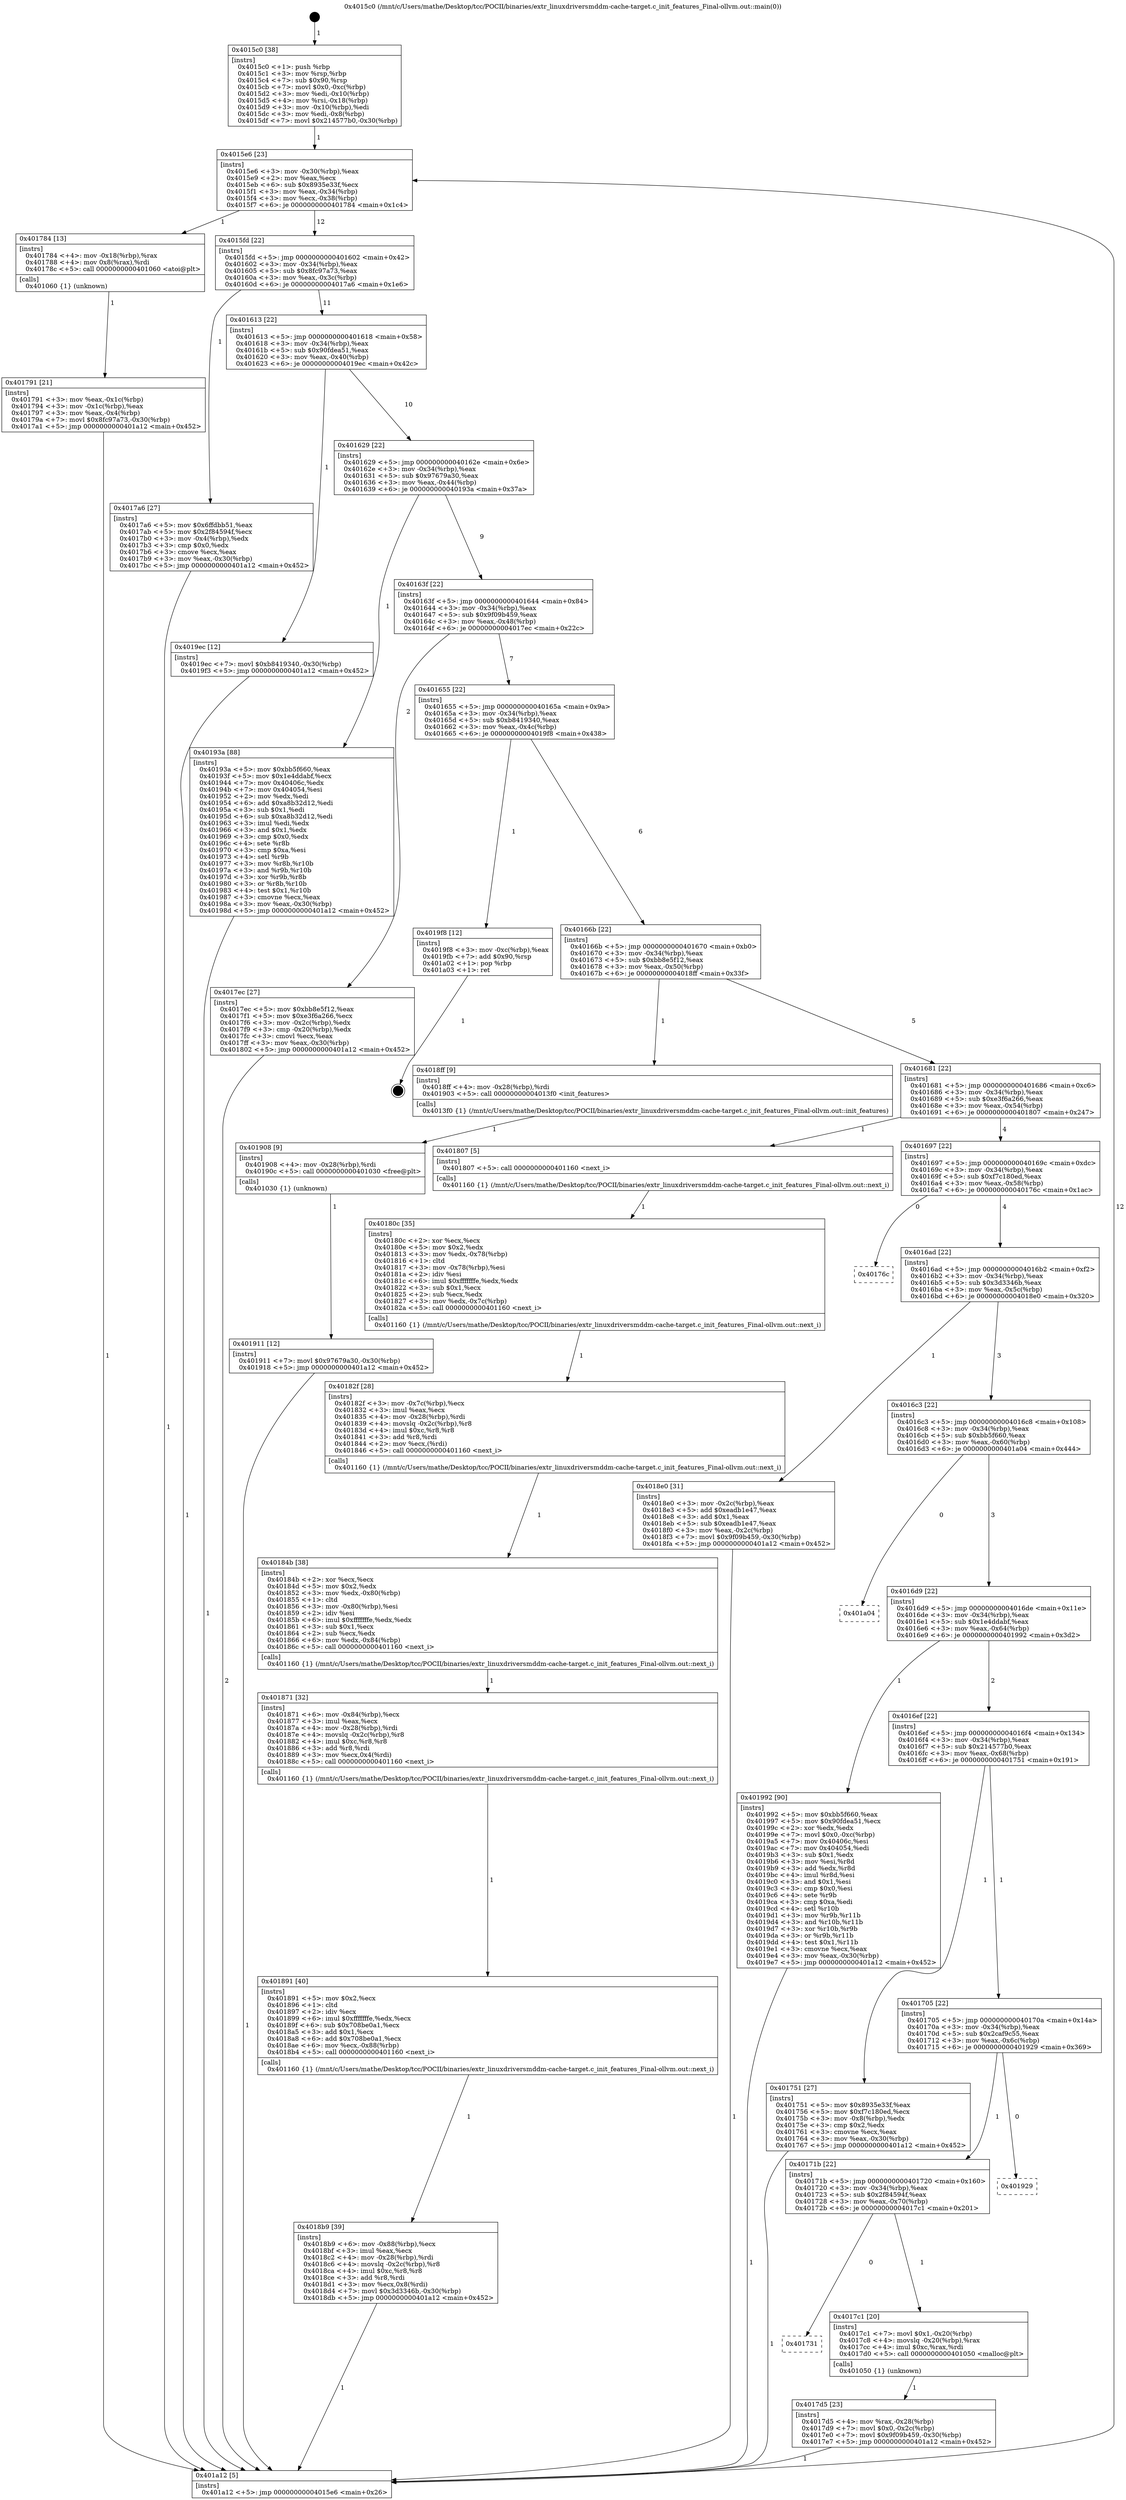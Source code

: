 digraph "0x4015c0" {
  label = "0x4015c0 (/mnt/c/Users/mathe/Desktop/tcc/POCII/binaries/extr_linuxdriversmddm-cache-target.c_init_features_Final-ollvm.out::main(0))"
  labelloc = "t"
  node[shape=record]

  Entry [label="",width=0.3,height=0.3,shape=circle,fillcolor=black,style=filled]
  "0x4015e6" [label="{
     0x4015e6 [23]\l
     | [instrs]\l
     &nbsp;&nbsp;0x4015e6 \<+3\>: mov -0x30(%rbp),%eax\l
     &nbsp;&nbsp;0x4015e9 \<+2\>: mov %eax,%ecx\l
     &nbsp;&nbsp;0x4015eb \<+6\>: sub $0x8935e33f,%ecx\l
     &nbsp;&nbsp;0x4015f1 \<+3\>: mov %eax,-0x34(%rbp)\l
     &nbsp;&nbsp;0x4015f4 \<+3\>: mov %ecx,-0x38(%rbp)\l
     &nbsp;&nbsp;0x4015f7 \<+6\>: je 0000000000401784 \<main+0x1c4\>\l
  }"]
  "0x401784" [label="{
     0x401784 [13]\l
     | [instrs]\l
     &nbsp;&nbsp;0x401784 \<+4\>: mov -0x18(%rbp),%rax\l
     &nbsp;&nbsp;0x401788 \<+4\>: mov 0x8(%rax),%rdi\l
     &nbsp;&nbsp;0x40178c \<+5\>: call 0000000000401060 \<atoi@plt\>\l
     | [calls]\l
     &nbsp;&nbsp;0x401060 \{1\} (unknown)\l
  }"]
  "0x4015fd" [label="{
     0x4015fd [22]\l
     | [instrs]\l
     &nbsp;&nbsp;0x4015fd \<+5\>: jmp 0000000000401602 \<main+0x42\>\l
     &nbsp;&nbsp;0x401602 \<+3\>: mov -0x34(%rbp),%eax\l
     &nbsp;&nbsp;0x401605 \<+5\>: sub $0x8fc97a73,%eax\l
     &nbsp;&nbsp;0x40160a \<+3\>: mov %eax,-0x3c(%rbp)\l
     &nbsp;&nbsp;0x40160d \<+6\>: je 00000000004017a6 \<main+0x1e6\>\l
  }"]
  Exit [label="",width=0.3,height=0.3,shape=circle,fillcolor=black,style=filled,peripheries=2]
  "0x4017a6" [label="{
     0x4017a6 [27]\l
     | [instrs]\l
     &nbsp;&nbsp;0x4017a6 \<+5\>: mov $0x6ffdbb51,%eax\l
     &nbsp;&nbsp;0x4017ab \<+5\>: mov $0x2f84594f,%ecx\l
     &nbsp;&nbsp;0x4017b0 \<+3\>: mov -0x4(%rbp),%edx\l
     &nbsp;&nbsp;0x4017b3 \<+3\>: cmp $0x0,%edx\l
     &nbsp;&nbsp;0x4017b6 \<+3\>: cmove %ecx,%eax\l
     &nbsp;&nbsp;0x4017b9 \<+3\>: mov %eax,-0x30(%rbp)\l
     &nbsp;&nbsp;0x4017bc \<+5\>: jmp 0000000000401a12 \<main+0x452\>\l
  }"]
  "0x401613" [label="{
     0x401613 [22]\l
     | [instrs]\l
     &nbsp;&nbsp;0x401613 \<+5\>: jmp 0000000000401618 \<main+0x58\>\l
     &nbsp;&nbsp;0x401618 \<+3\>: mov -0x34(%rbp),%eax\l
     &nbsp;&nbsp;0x40161b \<+5\>: sub $0x90fdea51,%eax\l
     &nbsp;&nbsp;0x401620 \<+3\>: mov %eax,-0x40(%rbp)\l
     &nbsp;&nbsp;0x401623 \<+6\>: je 00000000004019ec \<main+0x42c\>\l
  }"]
  "0x401911" [label="{
     0x401911 [12]\l
     | [instrs]\l
     &nbsp;&nbsp;0x401911 \<+7\>: movl $0x97679a30,-0x30(%rbp)\l
     &nbsp;&nbsp;0x401918 \<+5\>: jmp 0000000000401a12 \<main+0x452\>\l
  }"]
  "0x4019ec" [label="{
     0x4019ec [12]\l
     | [instrs]\l
     &nbsp;&nbsp;0x4019ec \<+7\>: movl $0xb8419340,-0x30(%rbp)\l
     &nbsp;&nbsp;0x4019f3 \<+5\>: jmp 0000000000401a12 \<main+0x452\>\l
  }"]
  "0x401629" [label="{
     0x401629 [22]\l
     | [instrs]\l
     &nbsp;&nbsp;0x401629 \<+5\>: jmp 000000000040162e \<main+0x6e\>\l
     &nbsp;&nbsp;0x40162e \<+3\>: mov -0x34(%rbp),%eax\l
     &nbsp;&nbsp;0x401631 \<+5\>: sub $0x97679a30,%eax\l
     &nbsp;&nbsp;0x401636 \<+3\>: mov %eax,-0x44(%rbp)\l
     &nbsp;&nbsp;0x401639 \<+6\>: je 000000000040193a \<main+0x37a\>\l
  }"]
  "0x401908" [label="{
     0x401908 [9]\l
     | [instrs]\l
     &nbsp;&nbsp;0x401908 \<+4\>: mov -0x28(%rbp),%rdi\l
     &nbsp;&nbsp;0x40190c \<+5\>: call 0000000000401030 \<free@plt\>\l
     | [calls]\l
     &nbsp;&nbsp;0x401030 \{1\} (unknown)\l
  }"]
  "0x40193a" [label="{
     0x40193a [88]\l
     | [instrs]\l
     &nbsp;&nbsp;0x40193a \<+5\>: mov $0xbb5f660,%eax\l
     &nbsp;&nbsp;0x40193f \<+5\>: mov $0x1e4ddabf,%ecx\l
     &nbsp;&nbsp;0x401944 \<+7\>: mov 0x40406c,%edx\l
     &nbsp;&nbsp;0x40194b \<+7\>: mov 0x404054,%esi\l
     &nbsp;&nbsp;0x401952 \<+2\>: mov %edx,%edi\l
     &nbsp;&nbsp;0x401954 \<+6\>: add $0xa8b32d12,%edi\l
     &nbsp;&nbsp;0x40195a \<+3\>: sub $0x1,%edi\l
     &nbsp;&nbsp;0x40195d \<+6\>: sub $0xa8b32d12,%edi\l
     &nbsp;&nbsp;0x401963 \<+3\>: imul %edi,%edx\l
     &nbsp;&nbsp;0x401966 \<+3\>: and $0x1,%edx\l
     &nbsp;&nbsp;0x401969 \<+3\>: cmp $0x0,%edx\l
     &nbsp;&nbsp;0x40196c \<+4\>: sete %r8b\l
     &nbsp;&nbsp;0x401970 \<+3\>: cmp $0xa,%esi\l
     &nbsp;&nbsp;0x401973 \<+4\>: setl %r9b\l
     &nbsp;&nbsp;0x401977 \<+3\>: mov %r8b,%r10b\l
     &nbsp;&nbsp;0x40197a \<+3\>: and %r9b,%r10b\l
     &nbsp;&nbsp;0x40197d \<+3\>: xor %r9b,%r8b\l
     &nbsp;&nbsp;0x401980 \<+3\>: or %r8b,%r10b\l
     &nbsp;&nbsp;0x401983 \<+4\>: test $0x1,%r10b\l
     &nbsp;&nbsp;0x401987 \<+3\>: cmovne %ecx,%eax\l
     &nbsp;&nbsp;0x40198a \<+3\>: mov %eax,-0x30(%rbp)\l
     &nbsp;&nbsp;0x40198d \<+5\>: jmp 0000000000401a12 \<main+0x452\>\l
  }"]
  "0x40163f" [label="{
     0x40163f [22]\l
     | [instrs]\l
     &nbsp;&nbsp;0x40163f \<+5\>: jmp 0000000000401644 \<main+0x84\>\l
     &nbsp;&nbsp;0x401644 \<+3\>: mov -0x34(%rbp),%eax\l
     &nbsp;&nbsp;0x401647 \<+5\>: sub $0x9f09b459,%eax\l
     &nbsp;&nbsp;0x40164c \<+3\>: mov %eax,-0x48(%rbp)\l
     &nbsp;&nbsp;0x40164f \<+6\>: je 00000000004017ec \<main+0x22c\>\l
  }"]
  "0x4018b9" [label="{
     0x4018b9 [39]\l
     | [instrs]\l
     &nbsp;&nbsp;0x4018b9 \<+6\>: mov -0x88(%rbp),%ecx\l
     &nbsp;&nbsp;0x4018bf \<+3\>: imul %eax,%ecx\l
     &nbsp;&nbsp;0x4018c2 \<+4\>: mov -0x28(%rbp),%rdi\l
     &nbsp;&nbsp;0x4018c6 \<+4\>: movslq -0x2c(%rbp),%r8\l
     &nbsp;&nbsp;0x4018ca \<+4\>: imul $0xc,%r8,%r8\l
     &nbsp;&nbsp;0x4018ce \<+3\>: add %r8,%rdi\l
     &nbsp;&nbsp;0x4018d1 \<+3\>: mov %ecx,0x8(%rdi)\l
     &nbsp;&nbsp;0x4018d4 \<+7\>: movl $0x3d3346b,-0x30(%rbp)\l
     &nbsp;&nbsp;0x4018db \<+5\>: jmp 0000000000401a12 \<main+0x452\>\l
  }"]
  "0x4017ec" [label="{
     0x4017ec [27]\l
     | [instrs]\l
     &nbsp;&nbsp;0x4017ec \<+5\>: mov $0xbb8e5f12,%eax\l
     &nbsp;&nbsp;0x4017f1 \<+5\>: mov $0xe3f6a266,%ecx\l
     &nbsp;&nbsp;0x4017f6 \<+3\>: mov -0x2c(%rbp),%edx\l
     &nbsp;&nbsp;0x4017f9 \<+3\>: cmp -0x20(%rbp),%edx\l
     &nbsp;&nbsp;0x4017fc \<+3\>: cmovl %ecx,%eax\l
     &nbsp;&nbsp;0x4017ff \<+3\>: mov %eax,-0x30(%rbp)\l
     &nbsp;&nbsp;0x401802 \<+5\>: jmp 0000000000401a12 \<main+0x452\>\l
  }"]
  "0x401655" [label="{
     0x401655 [22]\l
     | [instrs]\l
     &nbsp;&nbsp;0x401655 \<+5\>: jmp 000000000040165a \<main+0x9a\>\l
     &nbsp;&nbsp;0x40165a \<+3\>: mov -0x34(%rbp),%eax\l
     &nbsp;&nbsp;0x40165d \<+5\>: sub $0xb8419340,%eax\l
     &nbsp;&nbsp;0x401662 \<+3\>: mov %eax,-0x4c(%rbp)\l
     &nbsp;&nbsp;0x401665 \<+6\>: je 00000000004019f8 \<main+0x438\>\l
  }"]
  "0x401891" [label="{
     0x401891 [40]\l
     | [instrs]\l
     &nbsp;&nbsp;0x401891 \<+5\>: mov $0x2,%ecx\l
     &nbsp;&nbsp;0x401896 \<+1\>: cltd\l
     &nbsp;&nbsp;0x401897 \<+2\>: idiv %ecx\l
     &nbsp;&nbsp;0x401899 \<+6\>: imul $0xfffffffe,%edx,%ecx\l
     &nbsp;&nbsp;0x40189f \<+6\>: sub $0x708be0a1,%ecx\l
     &nbsp;&nbsp;0x4018a5 \<+3\>: add $0x1,%ecx\l
     &nbsp;&nbsp;0x4018a8 \<+6\>: add $0x708be0a1,%ecx\l
     &nbsp;&nbsp;0x4018ae \<+6\>: mov %ecx,-0x88(%rbp)\l
     &nbsp;&nbsp;0x4018b4 \<+5\>: call 0000000000401160 \<next_i\>\l
     | [calls]\l
     &nbsp;&nbsp;0x401160 \{1\} (/mnt/c/Users/mathe/Desktop/tcc/POCII/binaries/extr_linuxdriversmddm-cache-target.c_init_features_Final-ollvm.out::next_i)\l
  }"]
  "0x4019f8" [label="{
     0x4019f8 [12]\l
     | [instrs]\l
     &nbsp;&nbsp;0x4019f8 \<+3\>: mov -0xc(%rbp),%eax\l
     &nbsp;&nbsp;0x4019fb \<+7\>: add $0x90,%rsp\l
     &nbsp;&nbsp;0x401a02 \<+1\>: pop %rbp\l
     &nbsp;&nbsp;0x401a03 \<+1\>: ret\l
  }"]
  "0x40166b" [label="{
     0x40166b [22]\l
     | [instrs]\l
     &nbsp;&nbsp;0x40166b \<+5\>: jmp 0000000000401670 \<main+0xb0\>\l
     &nbsp;&nbsp;0x401670 \<+3\>: mov -0x34(%rbp),%eax\l
     &nbsp;&nbsp;0x401673 \<+5\>: sub $0xbb8e5f12,%eax\l
     &nbsp;&nbsp;0x401678 \<+3\>: mov %eax,-0x50(%rbp)\l
     &nbsp;&nbsp;0x40167b \<+6\>: je 00000000004018ff \<main+0x33f\>\l
  }"]
  "0x401871" [label="{
     0x401871 [32]\l
     | [instrs]\l
     &nbsp;&nbsp;0x401871 \<+6\>: mov -0x84(%rbp),%ecx\l
     &nbsp;&nbsp;0x401877 \<+3\>: imul %eax,%ecx\l
     &nbsp;&nbsp;0x40187a \<+4\>: mov -0x28(%rbp),%rdi\l
     &nbsp;&nbsp;0x40187e \<+4\>: movslq -0x2c(%rbp),%r8\l
     &nbsp;&nbsp;0x401882 \<+4\>: imul $0xc,%r8,%r8\l
     &nbsp;&nbsp;0x401886 \<+3\>: add %r8,%rdi\l
     &nbsp;&nbsp;0x401889 \<+3\>: mov %ecx,0x4(%rdi)\l
     &nbsp;&nbsp;0x40188c \<+5\>: call 0000000000401160 \<next_i\>\l
     | [calls]\l
     &nbsp;&nbsp;0x401160 \{1\} (/mnt/c/Users/mathe/Desktop/tcc/POCII/binaries/extr_linuxdriversmddm-cache-target.c_init_features_Final-ollvm.out::next_i)\l
  }"]
  "0x4018ff" [label="{
     0x4018ff [9]\l
     | [instrs]\l
     &nbsp;&nbsp;0x4018ff \<+4\>: mov -0x28(%rbp),%rdi\l
     &nbsp;&nbsp;0x401903 \<+5\>: call 00000000004013f0 \<init_features\>\l
     | [calls]\l
     &nbsp;&nbsp;0x4013f0 \{1\} (/mnt/c/Users/mathe/Desktop/tcc/POCII/binaries/extr_linuxdriversmddm-cache-target.c_init_features_Final-ollvm.out::init_features)\l
  }"]
  "0x401681" [label="{
     0x401681 [22]\l
     | [instrs]\l
     &nbsp;&nbsp;0x401681 \<+5\>: jmp 0000000000401686 \<main+0xc6\>\l
     &nbsp;&nbsp;0x401686 \<+3\>: mov -0x34(%rbp),%eax\l
     &nbsp;&nbsp;0x401689 \<+5\>: sub $0xe3f6a266,%eax\l
     &nbsp;&nbsp;0x40168e \<+3\>: mov %eax,-0x54(%rbp)\l
     &nbsp;&nbsp;0x401691 \<+6\>: je 0000000000401807 \<main+0x247\>\l
  }"]
  "0x40184b" [label="{
     0x40184b [38]\l
     | [instrs]\l
     &nbsp;&nbsp;0x40184b \<+2\>: xor %ecx,%ecx\l
     &nbsp;&nbsp;0x40184d \<+5\>: mov $0x2,%edx\l
     &nbsp;&nbsp;0x401852 \<+3\>: mov %edx,-0x80(%rbp)\l
     &nbsp;&nbsp;0x401855 \<+1\>: cltd\l
     &nbsp;&nbsp;0x401856 \<+3\>: mov -0x80(%rbp),%esi\l
     &nbsp;&nbsp;0x401859 \<+2\>: idiv %esi\l
     &nbsp;&nbsp;0x40185b \<+6\>: imul $0xfffffffe,%edx,%edx\l
     &nbsp;&nbsp;0x401861 \<+3\>: sub $0x1,%ecx\l
     &nbsp;&nbsp;0x401864 \<+2\>: sub %ecx,%edx\l
     &nbsp;&nbsp;0x401866 \<+6\>: mov %edx,-0x84(%rbp)\l
     &nbsp;&nbsp;0x40186c \<+5\>: call 0000000000401160 \<next_i\>\l
     | [calls]\l
     &nbsp;&nbsp;0x401160 \{1\} (/mnt/c/Users/mathe/Desktop/tcc/POCII/binaries/extr_linuxdriversmddm-cache-target.c_init_features_Final-ollvm.out::next_i)\l
  }"]
  "0x401807" [label="{
     0x401807 [5]\l
     | [instrs]\l
     &nbsp;&nbsp;0x401807 \<+5\>: call 0000000000401160 \<next_i\>\l
     | [calls]\l
     &nbsp;&nbsp;0x401160 \{1\} (/mnt/c/Users/mathe/Desktop/tcc/POCII/binaries/extr_linuxdriversmddm-cache-target.c_init_features_Final-ollvm.out::next_i)\l
  }"]
  "0x401697" [label="{
     0x401697 [22]\l
     | [instrs]\l
     &nbsp;&nbsp;0x401697 \<+5\>: jmp 000000000040169c \<main+0xdc\>\l
     &nbsp;&nbsp;0x40169c \<+3\>: mov -0x34(%rbp),%eax\l
     &nbsp;&nbsp;0x40169f \<+5\>: sub $0xf7c180ed,%eax\l
     &nbsp;&nbsp;0x4016a4 \<+3\>: mov %eax,-0x58(%rbp)\l
     &nbsp;&nbsp;0x4016a7 \<+6\>: je 000000000040176c \<main+0x1ac\>\l
  }"]
  "0x40182f" [label="{
     0x40182f [28]\l
     | [instrs]\l
     &nbsp;&nbsp;0x40182f \<+3\>: mov -0x7c(%rbp),%ecx\l
     &nbsp;&nbsp;0x401832 \<+3\>: imul %eax,%ecx\l
     &nbsp;&nbsp;0x401835 \<+4\>: mov -0x28(%rbp),%rdi\l
     &nbsp;&nbsp;0x401839 \<+4\>: movslq -0x2c(%rbp),%r8\l
     &nbsp;&nbsp;0x40183d \<+4\>: imul $0xc,%r8,%r8\l
     &nbsp;&nbsp;0x401841 \<+3\>: add %r8,%rdi\l
     &nbsp;&nbsp;0x401844 \<+2\>: mov %ecx,(%rdi)\l
     &nbsp;&nbsp;0x401846 \<+5\>: call 0000000000401160 \<next_i\>\l
     | [calls]\l
     &nbsp;&nbsp;0x401160 \{1\} (/mnt/c/Users/mathe/Desktop/tcc/POCII/binaries/extr_linuxdriversmddm-cache-target.c_init_features_Final-ollvm.out::next_i)\l
  }"]
  "0x40176c" [label="{
     0x40176c\l
  }", style=dashed]
  "0x4016ad" [label="{
     0x4016ad [22]\l
     | [instrs]\l
     &nbsp;&nbsp;0x4016ad \<+5\>: jmp 00000000004016b2 \<main+0xf2\>\l
     &nbsp;&nbsp;0x4016b2 \<+3\>: mov -0x34(%rbp),%eax\l
     &nbsp;&nbsp;0x4016b5 \<+5\>: sub $0x3d3346b,%eax\l
     &nbsp;&nbsp;0x4016ba \<+3\>: mov %eax,-0x5c(%rbp)\l
     &nbsp;&nbsp;0x4016bd \<+6\>: je 00000000004018e0 \<main+0x320\>\l
  }"]
  "0x40180c" [label="{
     0x40180c [35]\l
     | [instrs]\l
     &nbsp;&nbsp;0x40180c \<+2\>: xor %ecx,%ecx\l
     &nbsp;&nbsp;0x40180e \<+5\>: mov $0x2,%edx\l
     &nbsp;&nbsp;0x401813 \<+3\>: mov %edx,-0x78(%rbp)\l
     &nbsp;&nbsp;0x401816 \<+1\>: cltd\l
     &nbsp;&nbsp;0x401817 \<+3\>: mov -0x78(%rbp),%esi\l
     &nbsp;&nbsp;0x40181a \<+2\>: idiv %esi\l
     &nbsp;&nbsp;0x40181c \<+6\>: imul $0xfffffffe,%edx,%edx\l
     &nbsp;&nbsp;0x401822 \<+3\>: sub $0x1,%ecx\l
     &nbsp;&nbsp;0x401825 \<+2\>: sub %ecx,%edx\l
     &nbsp;&nbsp;0x401827 \<+3\>: mov %edx,-0x7c(%rbp)\l
     &nbsp;&nbsp;0x40182a \<+5\>: call 0000000000401160 \<next_i\>\l
     | [calls]\l
     &nbsp;&nbsp;0x401160 \{1\} (/mnt/c/Users/mathe/Desktop/tcc/POCII/binaries/extr_linuxdriversmddm-cache-target.c_init_features_Final-ollvm.out::next_i)\l
  }"]
  "0x4018e0" [label="{
     0x4018e0 [31]\l
     | [instrs]\l
     &nbsp;&nbsp;0x4018e0 \<+3\>: mov -0x2c(%rbp),%eax\l
     &nbsp;&nbsp;0x4018e3 \<+5\>: add $0xeadb1e47,%eax\l
     &nbsp;&nbsp;0x4018e8 \<+3\>: add $0x1,%eax\l
     &nbsp;&nbsp;0x4018eb \<+5\>: sub $0xeadb1e47,%eax\l
     &nbsp;&nbsp;0x4018f0 \<+3\>: mov %eax,-0x2c(%rbp)\l
     &nbsp;&nbsp;0x4018f3 \<+7\>: movl $0x9f09b459,-0x30(%rbp)\l
     &nbsp;&nbsp;0x4018fa \<+5\>: jmp 0000000000401a12 \<main+0x452\>\l
  }"]
  "0x4016c3" [label="{
     0x4016c3 [22]\l
     | [instrs]\l
     &nbsp;&nbsp;0x4016c3 \<+5\>: jmp 00000000004016c8 \<main+0x108\>\l
     &nbsp;&nbsp;0x4016c8 \<+3\>: mov -0x34(%rbp),%eax\l
     &nbsp;&nbsp;0x4016cb \<+5\>: sub $0xbb5f660,%eax\l
     &nbsp;&nbsp;0x4016d0 \<+3\>: mov %eax,-0x60(%rbp)\l
     &nbsp;&nbsp;0x4016d3 \<+6\>: je 0000000000401a04 \<main+0x444\>\l
  }"]
  "0x4017d5" [label="{
     0x4017d5 [23]\l
     | [instrs]\l
     &nbsp;&nbsp;0x4017d5 \<+4\>: mov %rax,-0x28(%rbp)\l
     &nbsp;&nbsp;0x4017d9 \<+7\>: movl $0x0,-0x2c(%rbp)\l
     &nbsp;&nbsp;0x4017e0 \<+7\>: movl $0x9f09b459,-0x30(%rbp)\l
     &nbsp;&nbsp;0x4017e7 \<+5\>: jmp 0000000000401a12 \<main+0x452\>\l
  }"]
  "0x401a04" [label="{
     0x401a04\l
  }", style=dashed]
  "0x4016d9" [label="{
     0x4016d9 [22]\l
     | [instrs]\l
     &nbsp;&nbsp;0x4016d9 \<+5\>: jmp 00000000004016de \<main+0x11e\>\l
     &nbsp;&nbsp;0x4016de \<+3\>: mov -0x34(%rbp),%eax\l
     &nbsp;&nbsp;0x4016e1 \<+5\>: sub $0x1e4ddabf,%eax\l
     &nbsp;&nbsp;0x4016e6 \<+3\>: mov %eax,-0x64(%rbp)\l
     &nbsp;&nbsp;0x4016e9 \<+6\>: je 0000000000401992 \<main+0x3d2\>\l
  }"]
  "0x401731" [label="{
     0x401731\l
  }", style=dashed]
  "0x401992" [label="{
     0x401992 [90]\l
     | [instrs]\l
     &nbsp;&nbsp;0x401992 \<+5\>: mov $0xbb5f660,%eax\l
     &nbsp;&nbsp;0x401997 \<+5\>: mov $0x90fdea51,%ecx\l
     &nbsp;&nbsp;0x40199c \<+2\>: xor %edx,%edx\l
     &nbsp;&nbsp;0x40199e \<+7\>: movl $0x0,-0xc(%rbp)\l
     &nbsp;&nbsp;0x4019a5 \<+7\>: mov 0x40406c,%esi\l
     &nbsp;&nbsp;0x4019ac \<+7\>: mov 0x404054,%edi\l
     &nbsp;&nbsp;0x4019b3 \<+3\>: sub $0x1,%edx\l
     &nbsp;&nbsp;0x4019b6 \<+3\>: mov %esi,%r8d\l
     &nbsp;&nbsp;0x4019b9 \<+3\>: add %edx,%r8d\l
     &nbsp;&nbsp;0x4019bc \<+4\>: imul %r8d,%esi\l
     &nbsp;&nbsp;0x4019c0 \<+3\>: and $0x1,%esi\l
     &nbsp;&nbsp;0x4019c3 \<+3\>: cmp $0x0,%esi\l
     &nbsp;&nbsp;0x4019c6 \<+4\>: sete %r9b\l
     &nbsp;&nbsp;0x4019ca \<+3\>: cmp $0xa,%edi\l
     &nbsp;&nbsp;0x4019cd \<+4\>: setl %r10b\l
     &nbsp;&nbsp;0x4019d1 \<+3\>: mov %r9b,%r11b\l
     &nbsp;&nbsp;0x4019d4 \<+3\>: and %r10b,%r11b\l
     &nbsp;&nbsp;0x4019d7 \<+3\>: xor %r10b,%r9b\l
     &nbsp;&nbsp;0x4019da \<+3\>: or %r9b,%r11b\l
     &nbsp;&nbsp;0x4019dd \<+4\>: test $0x1,%r11b\l
     &nbsp;&nbsp;0x4019e1 \<+3\>: cmovne %ecx,%eax\l
     &nbsp;&nbsp;0x4019e4 \<+3\>: mov %eax,-0x30(%rbp)\l
     &nbsp;&nbsp;0x4019e7 \<+5\>: jmp 0000000000401a12 \<main+0x452\>\l
  }"]
  "0x4016ef" [label="{
     0x4016ef [22]\l
     | [instrs]\l
     &nbsp;&nbsp;0x4016ef \<+5\>: jmp 00000000004016f4 \<main+0x134\>\l
     &nbsp;&nbsp;0x4016f4 \<+3\>: mov -0x34(%rbp),%eax\l
     &nbsp;&nbsp;0x4016f7 \<+5\>: sub $0x214577b0,%eax\l
     &nbsp;&nbsp;0x4016fc \<+3\>: mov %eax,-0x68(%rbp)\l
     &nbsp;&nbsp;0x4016ff \<+6\>: je 0000000000401751 \<main+0x191\>\l
  }"]
  "0x4017c1" [label="{
     0x4017c1 [20]\l
     | [instrs]\l
     &nbsp;&nbsp;0x4017c1 \<+7\>: movl $0x1,-0x20(%rbp)\l
     &nbsp;&nbsp;0x4017c8 \<+4\>: movslq -0x20(%rbp),%rax\l
     &nbsp;&nbsp;0x4017cc \<+4\>: imul $0xc,%rax,%rdi\l
     &nbsp;&nbsp;0x4017d0 \<+5\>: call 0000000000401050 \<malloc@plt\>\l
     | [calls]\l
     &nbsp;&nbsp;0x401050 \{1\} (unknown)\l
  }"]
  "0x401751" [label="{
     0x401751 [27]\l
     | [instrs]\l
     &nbsp;&nbsp;0x401751 \<+5\>: mov $0x8935e33f,%eax\l
     &nbsp;&nbsp;0x401756 \<+5\>: mov $0xf7c180ed,%ecx\l
     &nbsp;&nbsp;0x40175b \<+3\>: mov -0x8(%rbp),%edx\l
     &nbsp;&nbsp;0x40175e \<+3\>: cmp $0x2,%edx\l
     &nbsp;&nbsp;0x401761 \<+3\>: cmovne %ecx,%eax\l
     &nbsp;&nbsp;0x401764 \<+3\>: mov %eax,-0x30(%rbp)\l
     &nbsp;&nbsp;0x401767 \<+5\>: jmp 0000000000401a12 \<main+0x452\>\l
  }"]
  "0x401705" [label="{
     0x401705 [22]\l
     | [instrs]\l
     &nbsp;&nbsp;0x401705 \<+5\>: jmp 000000000040170a \<main+0x14a\>\l
     &nbsp;&nbsp;0x40170a \<+3\>: mov -0x34(%rbp),%eax\l
     &nbsp;&nbsp;0x40170d \<+5\>: sub $0x2caf9c55,%eax\l
     &nbsp;&nbsp;0x401712 \<+3\>: mov %eax,-0x6c(%rbp)\l
     &nbsp;&nbsp;0x401715 \<+6\>: je 0000000000401929 \<main+0x369\>\l
  }"]
  "0x401a12" [label="{
     0x401a12 [5]\l
     | [instrs]\l
     &nbsp;&nbsp;0x401a12 \<+5\>: jmp 00000000004015e6 \<main+0x26\>\l
  }"]
  "0x4015c0" [label="{
     0x4015c0 [38]\l
     | [instrs]\l
     &nbsp;&nbsp;0x4015c0 \<+1\>: push %rbp\l
     &nbsp;&nbsp;0x4015c1 \<+3\>: mov %rsp,%rbp\l
     &nbsp;&nbsp;0x4015c4 \<+7\>: sub $0x90,%rsp\l
     &nbsp;&nbsp;0x4015cb \<+7\>: movl $0x0,-0xc(%rbp)\l
     &nbsp;&nbsp;0x4015d2 \<+3\>: mov %edi,-0x10(%rbp)\l
     &nbsp;&nbsp;0x4015d5 \<+4\>: mov %rsi,-0x18(%rbp)\l
     &nbsp;&nbsp;0x4015d9 \<+3\>: mov -0x10(%rbp),%edi\l
     &nbsp;&nbsp;0x4015dc \<+3\>: mov %edi,-0x8(%rbp)\l
     &nbsp;&nbsp;0x4015df \<+7\>: movl $0x214577b0,-0x30(%rbp)\l
  }"]
  "0x401791" [label="{
     0x401791 [21]\l
     | [instrs]\l
     &nbsp;&nbsp;0x401791 \<+3\>: mov %eax,-0x1c(%rbp)\l
     &nbsp;&nbsp;0x401794 \<+3\>: mov -0x1c(%rbp),%eax\l
     &nbsp;&nbsp;0x401797 \<+3\>: mov %eax,-0x4(%rbp)\l
     &nbsp;&nbsp;0x40179a \<+7\>: movl $0x8fc97a73,-0x30(%rbp)\l
     &nbsp;&nbsp;0x4017a1 \<+5\>: jmp 0000000000401a12 \<main+0x452\>\l
  }"]
  "0x40171b" [label="{
     0x40171b [22]\l
     | [instrs]\l
     &nbsp;&nbsp;0x40171b \<+5\>: jmp 0000000000401720 \<main+0x160\>\l
     &nbsp;&nbsp;0x401720 \<+3\>: mov -0x34(%rbp),%eax\l
     &nbsp;&nbsp;0x401723 \<+5\>: sub $0x2f84594f,%eax\l
     &nbsp;&nbsp;0x401728 \<+3\>: mov %eax,-0x70(%rbp)\l
     &nbsp;&nbsp;0x40172b \<+6\>: je 00000000004017c1 \<main+0x201\>\l
  }"]
  "0x401929" [label="{
     0x401929\l
  }", style=dashed]
  Entry -> "0x4015c0" [label=" 1"]
  "0x4015e6" -> "0x401784" [label=" 1"]
  "0x4015e6" -> "0x4015fd" [label=" 12"]
  "0x4019f8" -> Exit [label=" 1"]
  "0x4015fd" -> "0x4017a6" [label=" 1"]
  "0x4015fd" -> "0x401613" [label=" 11"]
  "0x4019ec" -> "0x401a12" [label=" 1"]
  "0x401613" -> "0x4019ec" [label=" 1"]
  "0x401613" -> "0x401629" [label=" 10"]
  "0x401992" -> "0x401a12" [label=" 1"]
  "0x401629" -> "0x40193a" [label=" 1"]
  "0x401629" -> "0x40163f" [label=" 9"]
  "0x40193a" -> "0x401a12" [label=" 1"]
  "0x40163f" -> "0x4017ec" [label=" 2"]
  "0x40163f" -> "0x401655" [label=" 7"]
  "0x401911" -> "0x401a12" [label=" 1"]
  "0x401655" -> "0x4019f8" [label=" 1"]
  "0x401655" -> "0x40166b" [label=" 6"]
  "0x401908" -> "0x401911" [label=" 1"]
  "0x40166b" -> "0x4018ff" [label=" 1"]
  "0x40166b" -> "0x401681" [label=" 5"]
  "0x4018ff" -> "0x401908" [label=" 1"]
  "0x401681" -> "0x401807" [label=" 1"]
  "0x401681" -> "0x401697" [label=" 4"]
  "0x4018e0" -> "0x401a12" [label=" 1"]
  "0x401697" -> "0x40176c" [label=" 0"]
  "0x401697" -> "0x4016ad" [label=" 4"]
  "0x4018b9" -> "0x401a12" [label=" 1"]
  "0x4016ad" -> "0x4018e0" [label=" 1"]
  "0x4016ad" -> "0x4016c3" [label=" 3"]
  "0x401891" -> "0x4018b9" [label=" 1"]
  "0x4016c3" -> "0x401a04" [label=" 0"]
  "0x4016c3" -> "0x4016d9" [label=" 3"]
  "0x401871" -> "0x401891" [label=" 1"]
  "0x4016d9" -> "0x401992" [label=" 1"]
  "0x4016d9" -> "0x4016ef" [label=" 2"]
  "0x40184b" -> "0x401871" [label=" 1"]
  "0x4016ef" -> "0x401751" [label=" 1"]
  "0x4016ef" -> "0x401705" [label=" 1"]
  "0x401751" -> "0x401a12" [label=" 1"]
  "0x4015c0" -> "0x4015e6" [label=" 1"]
  "0x401a12" -> "0x4015e6" [label=" 12"]
  "0x401784" -> "0x401791" [label=" 1"]
  "0x401791" -> "0x401a12" [label=" 1"]
  "0x4017a6" -> "0x401a12" [label=" 1"]
  "0x40182f" -> "0x40184b" [label=" 1"]
  "0x401705" -> "0x401929" [label=" 0"]
  "0x401705" -> "0x40171b" [label=" 1"]
  "0x40180c" -> "0x40182f" [label=" 1"]
  "0x40171b" -> "0x4017c1" [label=" 1"]
  "0x40171b" -> "0x401731" [label=" 0"]
  "0x4017c1" -> "0x4017d5" [label=" 1"]
  "0x4017d5" -> "0x401a12" [label=" 1"]
  "0x4017ec" -> "0x401a12" [label=" 2"]
  "0x401807" -> "0x40180c" [label=" 1"]
}
